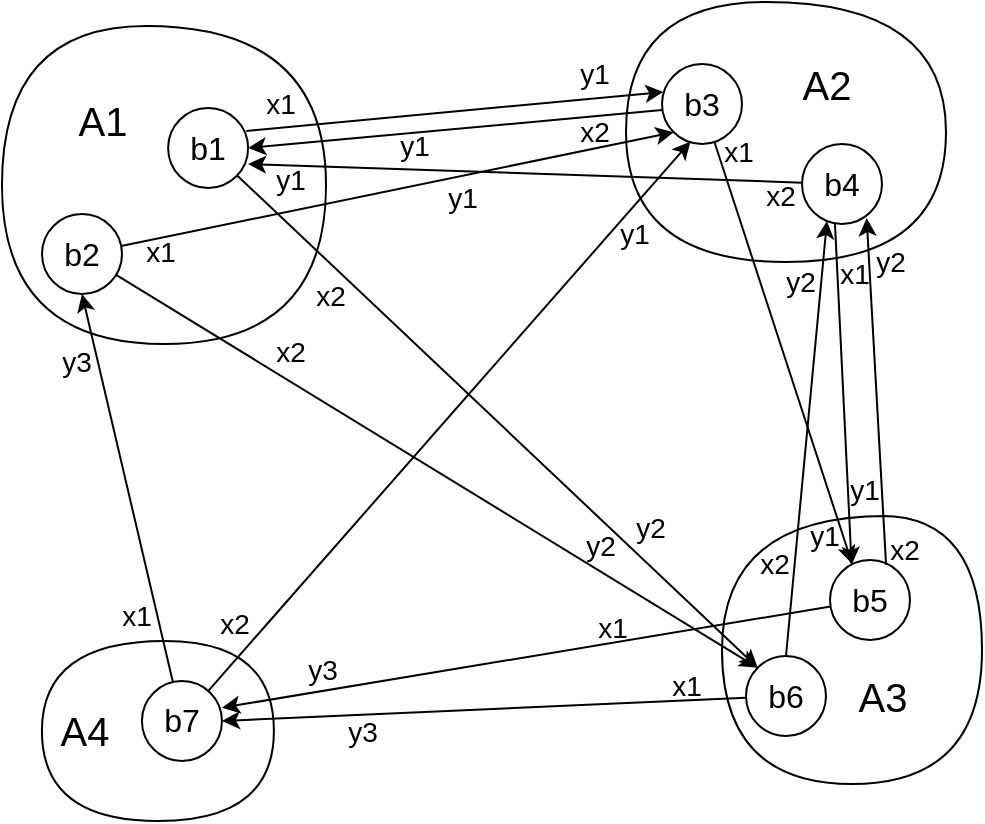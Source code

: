 <mxfile version="20.6.2" type="device"><diagram id="Nf1Qxr4VxiB6bzhOFHFy" name="Страница 1"><mxGraphModel dx="1481" dy="980" grid="1" gridSize="10" guides="1" tooltips="1" connect="1" arrows="1" fold="1" page="1" pageScale="1" pageWidth="827" pageHeight="1169" math="0" shadow="0"><root><mxCell id="0"/><mxCell id="1" parent="0"/><mxCell id="OXEQF0u82PWVj5tkx7Bf-16" style="rounded=0;orthogonalLoop=1;jettySize=auto;html=1;entryX=0.017;entryY=0.35;entryDx=0;entryDy=0;fontSize=20;exitX=1.002;exitY=0.336;exitDx=0;exitDy=0;exitPerimeter=0;entryPerimeter=0;" edge="1" parent="1" target="OXEQF0u82PWVj5tkx7Bf-5"><mxGeometry relative="1" as="geometry"><mxPoint x="82.14" y="113.44" as="sourcePoint"/><mxPoint x="289.0" y="95.0" as="targetPoint"/></mxGeometry></mxCell><mxCell id="OXEQF0u82PWVj5tkx7Bf-19" value="x1" style="edgeLabel;html=1;align=center;verticalAlign=middle;resizable=0;points=[];fontSize=14;" vertex="1" connectable="0" parent="OXEQF0u82PWVj5tkx7Bf-16"><mxGeometry x="-0.32" relative="1" as="geometry"><mxPoint x="-54" y="-7" as="offset"/></mxGeometry></mxCell><mxCell id="OXEQF0u82PWVj5tkx7Bf-30" style="rounded=0;orthogonalLoop=1;jettySize=auto;html=1;entryX=0;entryY=0;entryDx=0;entryDy=0;fontSize=14;" edge="1" parent="1" source="OXEQF0u82PWVj5tkx7Bf-1" target="OXEQF0u82PWVj5tkx7Bf-4"><mxGeometry relative="1" as="geometry"/></mxCell><mxCell id="OXEQF0u82PWVj5tkx7Bf-1" value="&lt;font style=&quot;font-size: 16px;&quot;&gt;&lt;font style=&quot;font-size: 16px;&quot;&gt;b1&lt;/font&gt;&lt;/font&gt;" style="ellipse;whiteSpace=wrap;html=1;aspect=fixed;fontSize=16;" vertex="1" parent="1"><mxGeometry x="43.06" y="102" width="40" height="40" as="geometry"/></mxCell><mxCell id="OXEQF0u82PWVj5tkx7Bf-32" style="edgeStyle=none;rounded=0;orthogonalLoop=1;jettySize=auto;html=1;fontSize=14;entryX=0;entryY=0;entryDx=0;entryDy=0;" edge="1" parent="1" source="OXEQF0u82PWVj5tkx7Bf-2" target="OXEQF0u82PWVj5tkx7Bf-4"><mxGeometry relative="1" as="geometry"><mxPoint x="280" y="300" as="targetPoint"/></mxGeometry></mxCell><mxCell id="OXEQF0u82PWVj5tkx7Bf-34" style="edgeStyle=none;rounded=0;orthogonalLoop=1;jettySize=auto;html=1;entryX=0;entryY=1;entryDx=0;entryDy=0;fontSize=14;" edge="1" parent="1" source="OXEQF0u82PWVj5tkx7Bf-2" target="OXEQF0u82PWVj5tkx7Bf-5"><mxGeometry relative="1" as="geometry"/></mxCell><mxCell id="OXEQF0u82PWVj5tkx7Bf-2" value="&lt;font style=&quot;font-size: 16px;&quot;&gt;&lt;font style=&quot;font-size: 16px;&quot;&gt;b2&lt;/font&gt;&lt;/font&gt;" style="ellipse;whiteSpace=wrap;html=1;aspect=fixed;fontSize=16;" vertex="1" parent="1"><mxGeometry x="-20" y="155" width="40" height="40" as="geometry"/></mxCell><mxCell id="OXEQF0u82PWVj5tkx7Bf-49" style="edgeStyle=none;orthogonalLoop=1;jettySize=auto;html=1;entryX=0.5;entryY=1;entryDx=0;entryDy=0;strokeColor=default;fontSize=14;" edge="1" parent="1" source="OXEQF0u82PWVj5tkx7Bf-3" target="OXEQF0u82PWVj5tkx7Bf-2"><mxGeometry relative="1" as="geometry"/></mxCell><mxCell id="OXEQF0u82PWVj5tkx7Bf-51" style="edgeStyle=none;orthogonalLoop=1;jettySize=auto;html=1;entryX=0.356;entryY=0.97;entryDx=0;entryDy=0;entryPerimeter=0;strokeColor=default;fontSize=14;" edge="1" parent="1" source="OXEQF0u82PWVj5tkx7Bf-3" target="OXEQF0u82PWVj5tkx7Bf-5"><mxGeometry relative="1" as="geometry"/></mxCell><mxCell id="OXEQF0u82PWVj5tkx7Bf-3" value="&lt;font style=&quot;font-size: 16px;&quot;&gt;&lt;font style=&quot;font-size: 16px;&quot;&gt;b7&lt;/font&gt;&lt;/font&gt;" style="ellipse;whiteSpace=wrap;html=1;aspect=fixed;fontSize=16;" vertex="1" parent="1"><mxGeometry x="29.97" y="388.49" width="40" height="40" as="geometry"/></mxCell><mxCell id="OXEQF0u82PWVj5tkx7Bf-42" style="edgeStyle=none;rounded=0;orthogonalLoop=1;jettySize=auto;html=1;exitX=0.5;exitY=0;exitDx=0;exitDy=0;entryX=0.312;entryY=0.963;entryDx=0;entryDy=0;entryPerimeter=0;fontSize=14;" edge="1" parent="1" source="OXEQF0u82PWVj5tkx7Bf-4" target="OXEQF0u82PWVj5tkx7Bf-6"><mxGeometry relative="1" as="geometry"/></mxCell><mxCell id="OXEQF0u82PWVj5tkx7Bf-47" style="edgeStyle=none;orthogonalLoop=1;jettySize=auto;html=1;entryX=1;entryY=0.5;entryDx=0;entryDy=0;strokeColor=default;fontSize=14;" edge="1" parent="1" source="OXEQF0u82PWVj5tkx7Bf-4" target="OXEQF0u82PWVj5tkx7Bf-3"><mxGeometry relative="1" as="geometry"/></mxCell><mxCell id="OXEQF0u82PWVj5tkx7Bf-4" value="&lt;font style=&quot;font-size: 16px;&quot;&gt;&lt;font style=&quot;font-size: 16px;&quot;&gt;b6&lt;/font&gt;&lt;/font&gt;" style="ellipse;whiteSpace=wrap;html=1;aspect=fixed;fontSize=16;" vertex="1" parent="1"><mxGeometry x="332" y="376" width="40" height="40" as="geometry"/></mxCell><mxCell id="OXEQF0u82PWVj5tkx7Bf-21" style="rounded=0;orthogonalLoop=1;jettySize=auto;html=1;entryX=1;entryY=0.5;entryDx=0;entryDy=0;fontSize=14;exitX=0;exitY=0.5;exitDx=0;exitDy=0;" edge="1" parent="1" target="OXEQF0u82PWVj5tkx7Bf-1"><mxGeometry relative="1" as="geometry"><mxPoint x="290.0" y="103.0" as="sourcePoint"/><mxPoint x="196.0" y="85" as="targetPoint"/></mxGeometry></mxCell><mxCell id="OXEQF0u82PWVj5tkx7Bf-38" style="edgeStyle=none;rounded=0;orthogonalLoop=1;jettySize=auto;html=1;entryX=0.278;entryY=0.049;entryDx=0;entryDy=0;fontSize=14;entryPerimeter=0;" edge="1" parent="1" source="OXEQF0u82PWVj5tkx7Bf-5" target="OXEQF0u82PWVj5tkx7Bf-7"><mxGeometry relative="1" as="geometry"/></mxCell><mxCell id="OXEQF0u82PWVj5tkx7Bf-5" value="&lt;font style=&quot;font-size: 16px;&quot;&gt;&lt;font style=&quot;font-size: 16px;&quot;&gt;b3&lt;/font&gt;&lt;/font&gt;" style="ellipse;whiteSpace=wrap;html=1;aspect=fixed;fontSize=16;" vertex="1" parent="1"><mxGeometry x="290" y="80" width="40" height="40" as="geometry"/></mxCell><mxCell id="OXEQF0u82PWVj5tkx7Bf-36" style="edgeStyle=none;rounded=0;orthogonalLoop=1;jettySize=auto;html=1;entryX=0.999;entryY=0.7;entryDx=0;entryDy=0;entryPerimeter=0;fontSize=14;" edge="1" parent="1" source="OXEQF0u82PWVj5tkx7Bf-6" target="OXEQF0u82PWVj5tkx7Bf-1"><mxGeometry relative="1" as="geometry"/></mxCell><mxCell id="OXEQF0u82PWVj5tkx7Bf-39" style="edgeStyle=none;rounded=0;orthogonalLoop=1;jettySize=auto;html=1;entryX=0.27;entryY=0.061;entryDx=0;entryDy=0;fontSize=14;entryPerimeter=0;exitX=0.412;exitY=0.996;exitDx=0;exitDy=0;exitPerimeter=0;" edge="1" parent="1" source="OXEQF0u82PWVj5tkx7Bf-6" target="OXEQF0u82PWVj5tkx7Bf-7"><mxGeometry relative="1" as="geometry"/></mxCell><mxCell id="OXEQF0u82PWVj5tkx7Bf-6" value="&lt;font style=&quot;font-size: 16px;&quot;&gt;&lt;font style=&quot;font-size: 16px;&quot;&gt;b4&lt;/font&gt;&lt;/font&gt;" style="ellipse;whiteSpace=wrap;html=1;aspect=fixed;fontSize=16;" vertex="1" parent="1"><mxGeometry x="360" y="120" width="40" height="40" as="geometry"/></mxCell><mxCell id="OXEQF0u82PWVj5tkx7Bf-53" style="edgeStyle=none;orthogonalLoop=1;jettySize=auto;html=1;entryX=1.001;entryY=0.334;entryDx=0;entryDy=0;entryPerimeter=0;strokeColor=default;fontSize=14;" edge="1" parent="1" source="OXEQF0u82PWVj5tkx7Bf-7" target="OXEQF0u82PWVj5tkx7Bf-3"><mxGeometry relative="1" as="geometry"/></mxCell><mxCell id="OXEQF0u82PWVj5tkx7Bf-7" value="&lt;font style=&quot;font-size: 16px;&quot;&gt;&lt;font style=&quot;font-size: 16px;&quot;&gt;b5&lt;/font&gt;&lt;/font&gt;" style="ellipse;whiteSpace=wrap;html=1;aspect=fixed;fontSize=16;" vertex="1" parent="1"><mxGeometry x="374" y="328" width="40" height="40" as="geometry"/></mxCell><mxCell id="OXEQF0u82PWVj5tkx7Bf-8" value="" style="endArrow=none;html=1;rounded=0;edgeStyle=orthogonalEdgeStyle;curved=1;" edge="1" parent="1"><mxGeometry width="50" height="50" relative="1" as="geometry"><mxPoint x="32.03" y="61" as="sourcePoint"/><mxPoint x="32.03" y="61" as="targetPoint"/><Array as="points"><mxPoint x="122" y="61"/><mxPoint x="122" y="220"/><mxPoint x="-40" y="220"/><mxPoint x="-40" y="61"/></Array></mxGeometry></mxCell><mxCell id="OXEQF0u82PWVj5tkx7Bf-9" value="A1" style="edgeLabel;html=1;align=center;verticalAlign=middle;resizable=0;points=[];fontSize=20;" vertex="1" connectable="0" parent="OXEQF0u82PWVj5tkx7Bf-8"><mxGeometry x="-0.56" y="-13" relative="1" as="geometry"><mxPoint x="-99" y="-4" as="offset"/></mxGeometry></mxCell><mxCell id="OXEQF0u82PWVj5tkx7Bf-10" value="" style="endArrow=none;html=1;rounded=0;edgeStyle=orthogonalEdgeStyle;curved=1;" edge="1" parent="1"><mxGeometry width="50" height="50" relative="1" as="geometry"><mxPoint x="342" y="49" as="sourcePoint"/><mxPoint x="342" y="49" as="targetPoint"/><Array as="points"><mxPoint x="432" y="49"/><mxPoint x="432" y="179"/><mxPoint x="272" y="179"/><mxPoint x="272" y="49"/></Array></mxGeometry></mxCell><mxCell id="OXEQF0u82PWVj5tkx7Bf-11" value="A2" style="edgeLabel;html=1;align=center;verticalAlign=middle;resizable=0;points=[];fontSize=20;" vertex="1" connectable="0" parent="OXEQF0u82PWVj5tkx7Bf-10"><mxGeometry x="-0.56" y="-13" relative="1" as="geometry"><mxPoint x="-47" y="3" as="offset"/></mxGeometry></mxCell><mxCell id="OXEQF0u82PWVj5tkx7Bf-12" value="" style="endArrow=none;html=1;rounded=0;edgeStyle=orthogonalEdgeStyle;curved=1;" edge="1" parent="1"><mxGeometry width="50" height="50" relative="1" as="geometry"><mxPoint x="400" y="306" as="sourcePoint"/><mxPoint x="402" y="306" as="targetPoint"/><Array as="points"><mxPoint x="450" y="306"/><mxPoint x="450" y="440"/><mxPoint x="320" y="440"/><mxPoint x="320" y="306"/></Array></mxGeometry></mxCell><mxCell id="OXEQF0u82PWVj5tkx7Bf-14" value="" style="endArrow=none;html=1;rounded=0;edgeStyle=orthogonalEdgeStyle;curved=1;" edge="1" parent="1"><mxGeometry width="50" height="50" relative="1" as="geometry"><mxPoint x="41.45" y="368.49" as="sourcePoint"/><mxPoint x="41.45" y="368.49" as="targetPoint"/><Array as="points"><mxPoint x="95.97" y="368.49"/><mxPoint x="95.97" y="458.49"/><mxPoint x="-20.03" y="458.49"/><mxPoint x="-20.03" y="368.49"/></Array></mxGeometry></mxCell><mxCell id="OXEQF0u82PWVj5tkx7Bf-15" value="A4" style="edgeLabel;html=1;align=center;verticalAlign=middle;resizable=0;points=[];fontSize=20;" vertex="1" connectable="0" parent="OXEQF0u82PWVj5tkx7Bf-14"><mxGeometry x="-0.56" y="-13" relative="1" as="geometry"><mxPoint x="-82" y="8" as="offset"/></mxGeometry></mxCell><mxCell id="OXEQF0u82PWVj5tkx7Bf-17" value="&lt;font style=&quot;font-size: 14px;&quot;&gt;y1&lt;/font&gt;" style="text;html=1;align=center;verticalAlign=middle;resizable=0;points=[];autosize=1;strokeColor=none;fillColor=none;fontSize=20;" vertex="1" parent="1"><mxGeometry x="236" y="62" width="40" height="40" as="geometry"/></mxCell><mxCell id="OXEQF0u82PWVj5tkx7Bf-22" value="x2" style="edgeLabel;html=1;align=center;verticalAlign=middle;resizable=0;points=[];fontSize=14;labelBackgroundColor=none;" vertex="1" connectable="0" parent="1"><mxGeometry x="256.005" y="114" as="geometry"/></mxCell><mxCell id="OXEQF0u82PWVj5tkx7Bf-26" value="A3" style="edgeLabel;html=1;align=center;verticalAlign=middle;resizable=0;points=[];fontSize=20;" vertex="1" connectable="0" parent="1"><mxGeometry x="400" y="396.002" as="geometry"/></mxCell><mxCell id="OXEQF0u82PWVj5tkx7Bf-31" value="x2" style="edgeLabel;html=1;align=center;verticalAlign=middle;resizable=0;points=[];fontSize=14;" vertex="1" connectable="0" parent="1"><mxGeometry x="104.065" y="224" as="geometry"/></mxCell><mxCell id="OXEQF0u82PWVj5tkx7Bf-33" value="x2" style="edgeLabel;html=1;align=center;verticalAlign=middle;resizable=0;points=[];fontSize=14;" vertex="1" connectable="0" parent="1"><mxGeometry x="124.065" y="196" as="geometry"/></mxCell><mxCell id="OXEQF0u82PWVj5tkx7Bf-35" value="x1" style="edgeLabel;html=1;align=center;verticalAlign=middle;resizable=0;points=[];fontSize=14;labelBackgroundColor=none;" vertex="1" connectable="0" parent="1"><mxGeometry x="39.002" y="174.004" as="geometry"/></mxCell><mxCell id="OXEQF0u82PWVj5tkx7Bf-37" value="x2" style="edgeLabel;html=1;align=center;verticalAlign=middle;resizable=0;points=[];fontSize=14;labelBackgroundColor=none;" vertex="1" connectable="0" parent="1"><mxGeometry x="349.005" y="146" as="geometry"/></mxCell><mxCell id="OXEQF0u82PWVj5tkx7Bf-40" value="x1" style="edgeLabel;html=1;align=center;verticalAlign=middle;resizable=0;points=[];fontSize=14;labelBackgroundColor=none;" vertex="1" connectable="0" parent="1"><mxGeometry x="386.003" y="185.001" as="geometry"/></mxCell><mxCell id="OXEQF0u82PWVj5tkx7Bf-41" value="x1" style="edgeLabel;html=1;align=center;verticalAlign=middle;resizable=0;points=[];fontSize=14;labelBackgroundColor=none;" vertex="1" connectable="0" parent="1"><mxGeometry x="328.003" y="124.001" as="geometry"/></mxCell><mxCell id="OXEQF0u82PWVj5tkx7Bf-44" value="" style="endArrow=classic;html=1;fontSize=14;entryX=0.808;entryY=0.926;entryDx=0;entryDy=0;exitX=0.701;exitY=0.061;exitDx=0;exitDy=0;strokeColor=default;exitPerimeter=0;entryPerimeter=0;" edge="1" parent="1" source="OXEQF0u82PWVj5tkx7Bf-7" target="OXEQF0u82PWVj5tkx7Bf-6"><mxGeometry width="50" height="50" relative="1" as="geometry"><mxPoint x="394" y="320" as="sourcePoint"/><mxPoint x="460" y="190" as="targetPoint"/></mxGeometry></mxCell><mxCell id="OXEQF0u82PWVj5tkx7Bf-45" value="x2" style="edgeLabel;html=1;align=center;verticalAlign=middle;resizable=0;points=[];fontSize=14;labelBackgroundColor=none;" vertex="1" connectable="0" parent="1"><mxGeometry x="411.005" y="323" as="geometry"/></mxCell><mxCell id="OXEQF0u82PWVj5tkx7Bf-46" value="x2" style="edgeLabel;html=1;align=center;verticalAlign=middle;resizable=0;points=[];fontSize=14;labelBackgroundColor=none;" vertex="1" connectable="0" parent="1"><mxGeometry x="346.005" y="330" as="geometry"/></mxCell><mxCell id="OXEQF0u82PWVj5tkx7Bf-48" value="x1" style="edgeLabel;html=1;align=center;verticalAlign=middle;resizable=0;points=[];fontSize=14;labelBackgroundColor=none;" vertex="1" connectable="0" parent="1"><mxGeometry x="302.003" y="391.001" as="geometry"/></mxCell><mxCell id="OXEQF0u82PWVj5tkx7Bf-50" value="x1" style="edgeLabel;html=1;align=center;verticalAlign=middle;resizable=0;points=[];fontSize=14;labelBackgroundColor=none;" vertex="1" connectable="0" parent="1"><mxGeometry x="26.973" y="355.491" as="geometry"/></mxCell><mxCell id="OXEQF0u82PWVj5tkx7Bf-52" value="x2" style="edgeLabel;html=1;align=center;verticalAlign=middle;resizable=0;points=[];fontSize=14;" vertex="1" connectable="0" parent="1"><mxGeometry x="76.005" y="360" as="geometry"/></mxCell><mxCell id="OXEQF0u82PWVj5tkx7Bf-54" value="x1" style="edgeLabel;html=1;align=center;verticalAlign=middle;resizable=0;points=[];fontSize=14;labelBackgroundColor=none;" vertex="1" connectable="0" parent="1"><mxGeometry x="265.003" y="362.001" as="geometry"/></mxCell><mxCell id="OXEQF0u82PWVj5tkx7Bf-55" value="&lt;font style=&quot;font-size: 14px;&quot;&gt;y1&lt;/font&gt;" style="text;html=1;align=center;verticalAlign=middle;resizable=0;points=[];autosize=1;strokeColor=none;fillColor=none;fontSize=20;" vertex="1" parent="1"><mxGeometry x="256" y="142" width="40" height="40" as="geometry"/></mxCell><mxCell id="OXEQF0u82PWVj5tkx7Bf-56" value="&lt;font style=&quot;font-size: 14px;&quot;&gt;y1&lt;/font&gt;" style="text;html=1;align=center;verticalAlign=middle;resizable=0;points=[];autosize=1;strokeColor=none;fillColor=none;fontSize=20;" vertex="1" parent="1"><mxGeometry x="170" y="124" width="40" height="40" as="geometry"/></mxCell><mxCell id="OXEQF0u82PWVj5tkx7Bf-58" value="&lt;font style=&quot;font-size: 14px;&quot;&gt;y1&lt;/font&gt;" style="text;html=1;align=center;verticalAlign=middle;resizable=0;points=[];autosize=1;strokeColor=none;fillColor=none;fontSize=20;" vertex="1" parent="1"><mxGeometry x="84.06" y="115" width="40" height="40" as="geometry"/></mxCell><mxCell id="OXEQF0u82PWVj5tkx7Bf-59" value="&lt;font style=&quot;font-size: 14px;&quot;&gt;y1&lt;/font&gt;" style="text;html=1;align=center;verticalAlign=middle;resizable=0;points=[];autosize=1;strokeColor=none;fillColor=none;fontSize=20;" vertex="1" parent="1"><mxGeometry x="146" y="98" width="40" height="40" as="geometry"/></mxCell><mxCell id="OXEQF0u82PWVj5tkx7Bf-60" value="&lt;font style=&quot;font-size: 14px;&quot;&gt;y2&lt;/font&gt;" style="text;html=1;align=center;verticalAlign=middle;resizable=0;points=[];autosize=1;strokeColor=none;fillColor=none;fontSize=20;" vertex="1" parent="1"><mxGeometry x="339" y="166" width="40" height="40" as="geometry"/></mxCell><mxCell id="OXEQF0u82PWVj5tkx7Bf-61" value="&lt;font style=&quot;font-size: 14px;&quot;&gt;y2&lt;/font&gt;" style="text;html=1;align=center;verticalAlign=middle;resizable=0;points=[];autosize=1;strokeColor=none;fillColor=none;fontSize=20;" vertex="1" parent="1"><mxGeometry x="384" y="156" width="40" height="40" as="geometry"/></mxCell><mxCell id="OXEQF0u82PWVj5tkx7Bf-62" value="&lt;font style=&quot;font-size: 14px;&quot;&gt;y1&lt;/font&gt;" style="text;html=1;align=center;verticalAlign=middle;resizable=0;points=[];autosize=1;strokeColor=none;fillColor=none;fontSize=20;" vertex="1" parent="1"><mxGeometry x="371" y="270" width="40" height="40" as="geometry"/></mxCell><mxCell id="OXEQF0u82PWVj5tkx7Bf-63" value="&lt;font style=&quot;font-size: 14px;&quot;&gt;y1&lt;/font&gt;" style="text;html=1;align=center;verticalAlign=middle;resizable=0;points=[];autosize=1;strokeColor=none;fillColor=none;fontSize=20;" vertex="1" parent="1"><mxGeometry x="351" y="293" width="40" height="40" as="geometry"/></mxCell><mxCell id="OXEQF0u82PWVj5tkx7Bf-64" value="&lt;font style=&quot;font-size: 14px;&quot;&gt;y2&lt;/font&gt;" style="text;html=1;align=center;verticalAlign=middle;resizable=0;points=[];autosize=1;strokeColor=none;fillColor=none;fontSize=20;" vertex="1" parent="1"><mxGeometry x="264" y="289" width="40" height="40" as="geometry"/></mxCell><mxCell id="OXEQF0u82PWVj5tkx7Bf-65" value="&lt;font style=&quot;font-size: 14px;&quot;&gt;y2&lt;/font&gt;" style="text;html=1;align=center;verticalAlign=middle;resizable=0;points=[];autosize=1;strokeColor=none;fillColor=none;fontSize=20;" vertex="1" parent="1"><mxGeometry x="239" y="298" width="40" height="40" as="geometry"/></mxCell><mxCell id="OXEQF0u82PWVj5tkx7Bf-66" value="&lt;font style=&quot;font-size: 14px;&quot;&gt;y3&lt;/font&gt;" style="text;html=1;align=center;verticalAlign=middle;resizable=0;points=[];autosize=1;strokeColor=none;fillColor=none;fontSize=20;" vertex="1" parent="1"><mxGeometry x="120" y="391" width="40" height="40" as="geometry"/></mxCell><mxCell id="OXEQF0u82PWVj5tkx7Bf-67" value="&lt;font style=&quot;font-size: 14px;&quot;&gt;y3&lt;/font&gt;" style="text;html=1;align=center;verticalAlign=middle;resizable=0;points=[];autosize=1;strokeColor=none;fillColor=none;fontSize=20;" vertex="1" parent="1"><mxGeometry x="100" y="360" width="40" height="40" as="geometry"/></mxCell><mxCell id="OXEQF0u82PWVj5tkx7Bf-68" value="&lt;font style=&quot;font-size: 14px;&quot;&gt;y3&lt;/font&gt;" style="text;html=1;align=center;verticalAlign=middle;resizable=0;points=[];autosize=1;strokeColor=none;fillColor=none;fontSize=20;" vertex="1" parent="1"><mxGeometry x="-23" y="206" width="40" height="40" as="geometry"/></mxCell></root></mxGraphModel></diagram></mxfile>